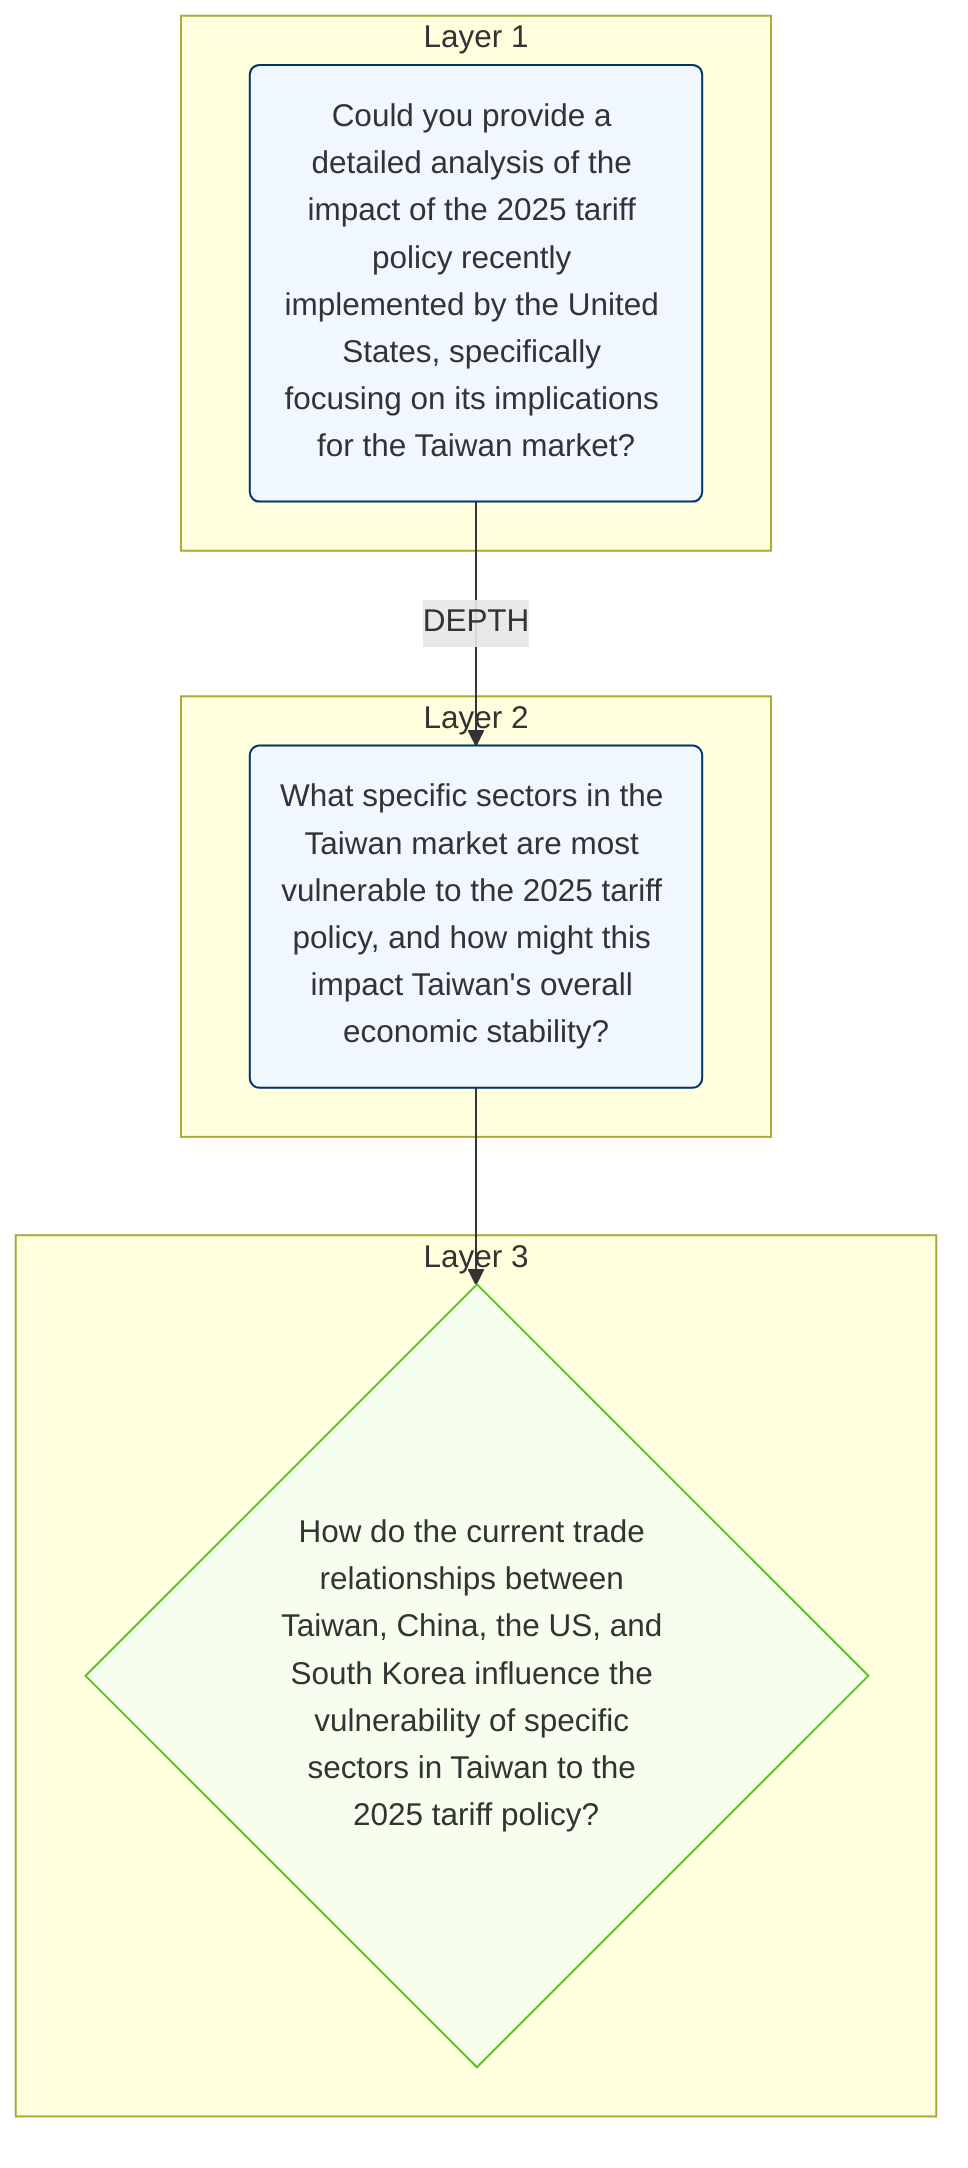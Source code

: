 flowchart TB

    subgraph Layer_1[Layer 1]
        analysis_20250512_144517_root(Could you provide a detailed analysis of the impact of the 2025 tariff policy recently implemented by the United States, specifically focusing on its implications for the Taiwan market?)
    end
    subgraph Layer_2[Layer 2]
        analysis_20250512_144517_root_depth_1(What specific sectors in the Taiwan market are most vulnerable to the 2025 tariff policy, and how might this impact Taiwan's overall economic stability?)
    end
    subgraph Layer_3[Layer 3]
        analysis_20250512_144517_root_depth_1_depth_1{How do the current trade relationships between Taiwan, China, the US, and South Korea influence the vulnerability of specific sectors in Taiwan to the 2025 tariff policy?}
    end

    analysis_20250512_144517_root -->|DEPTH| analysis_20250512_144517_root_depth_1
    analysis_20250512_144517_root_depth_1 --> analysis_20250512_144517_root_depth_1_depth_1


style analysis_20250512_144517_root fill:#f0f7ff,stroke:#003366
style analysis_20250512_144517_root_depth_1 fill:#f0f7ff,stroke:#003366
style analysis_20250512_144517_root_depth_1_depth_1 fill:#f6ffed,stroke:#52c41a